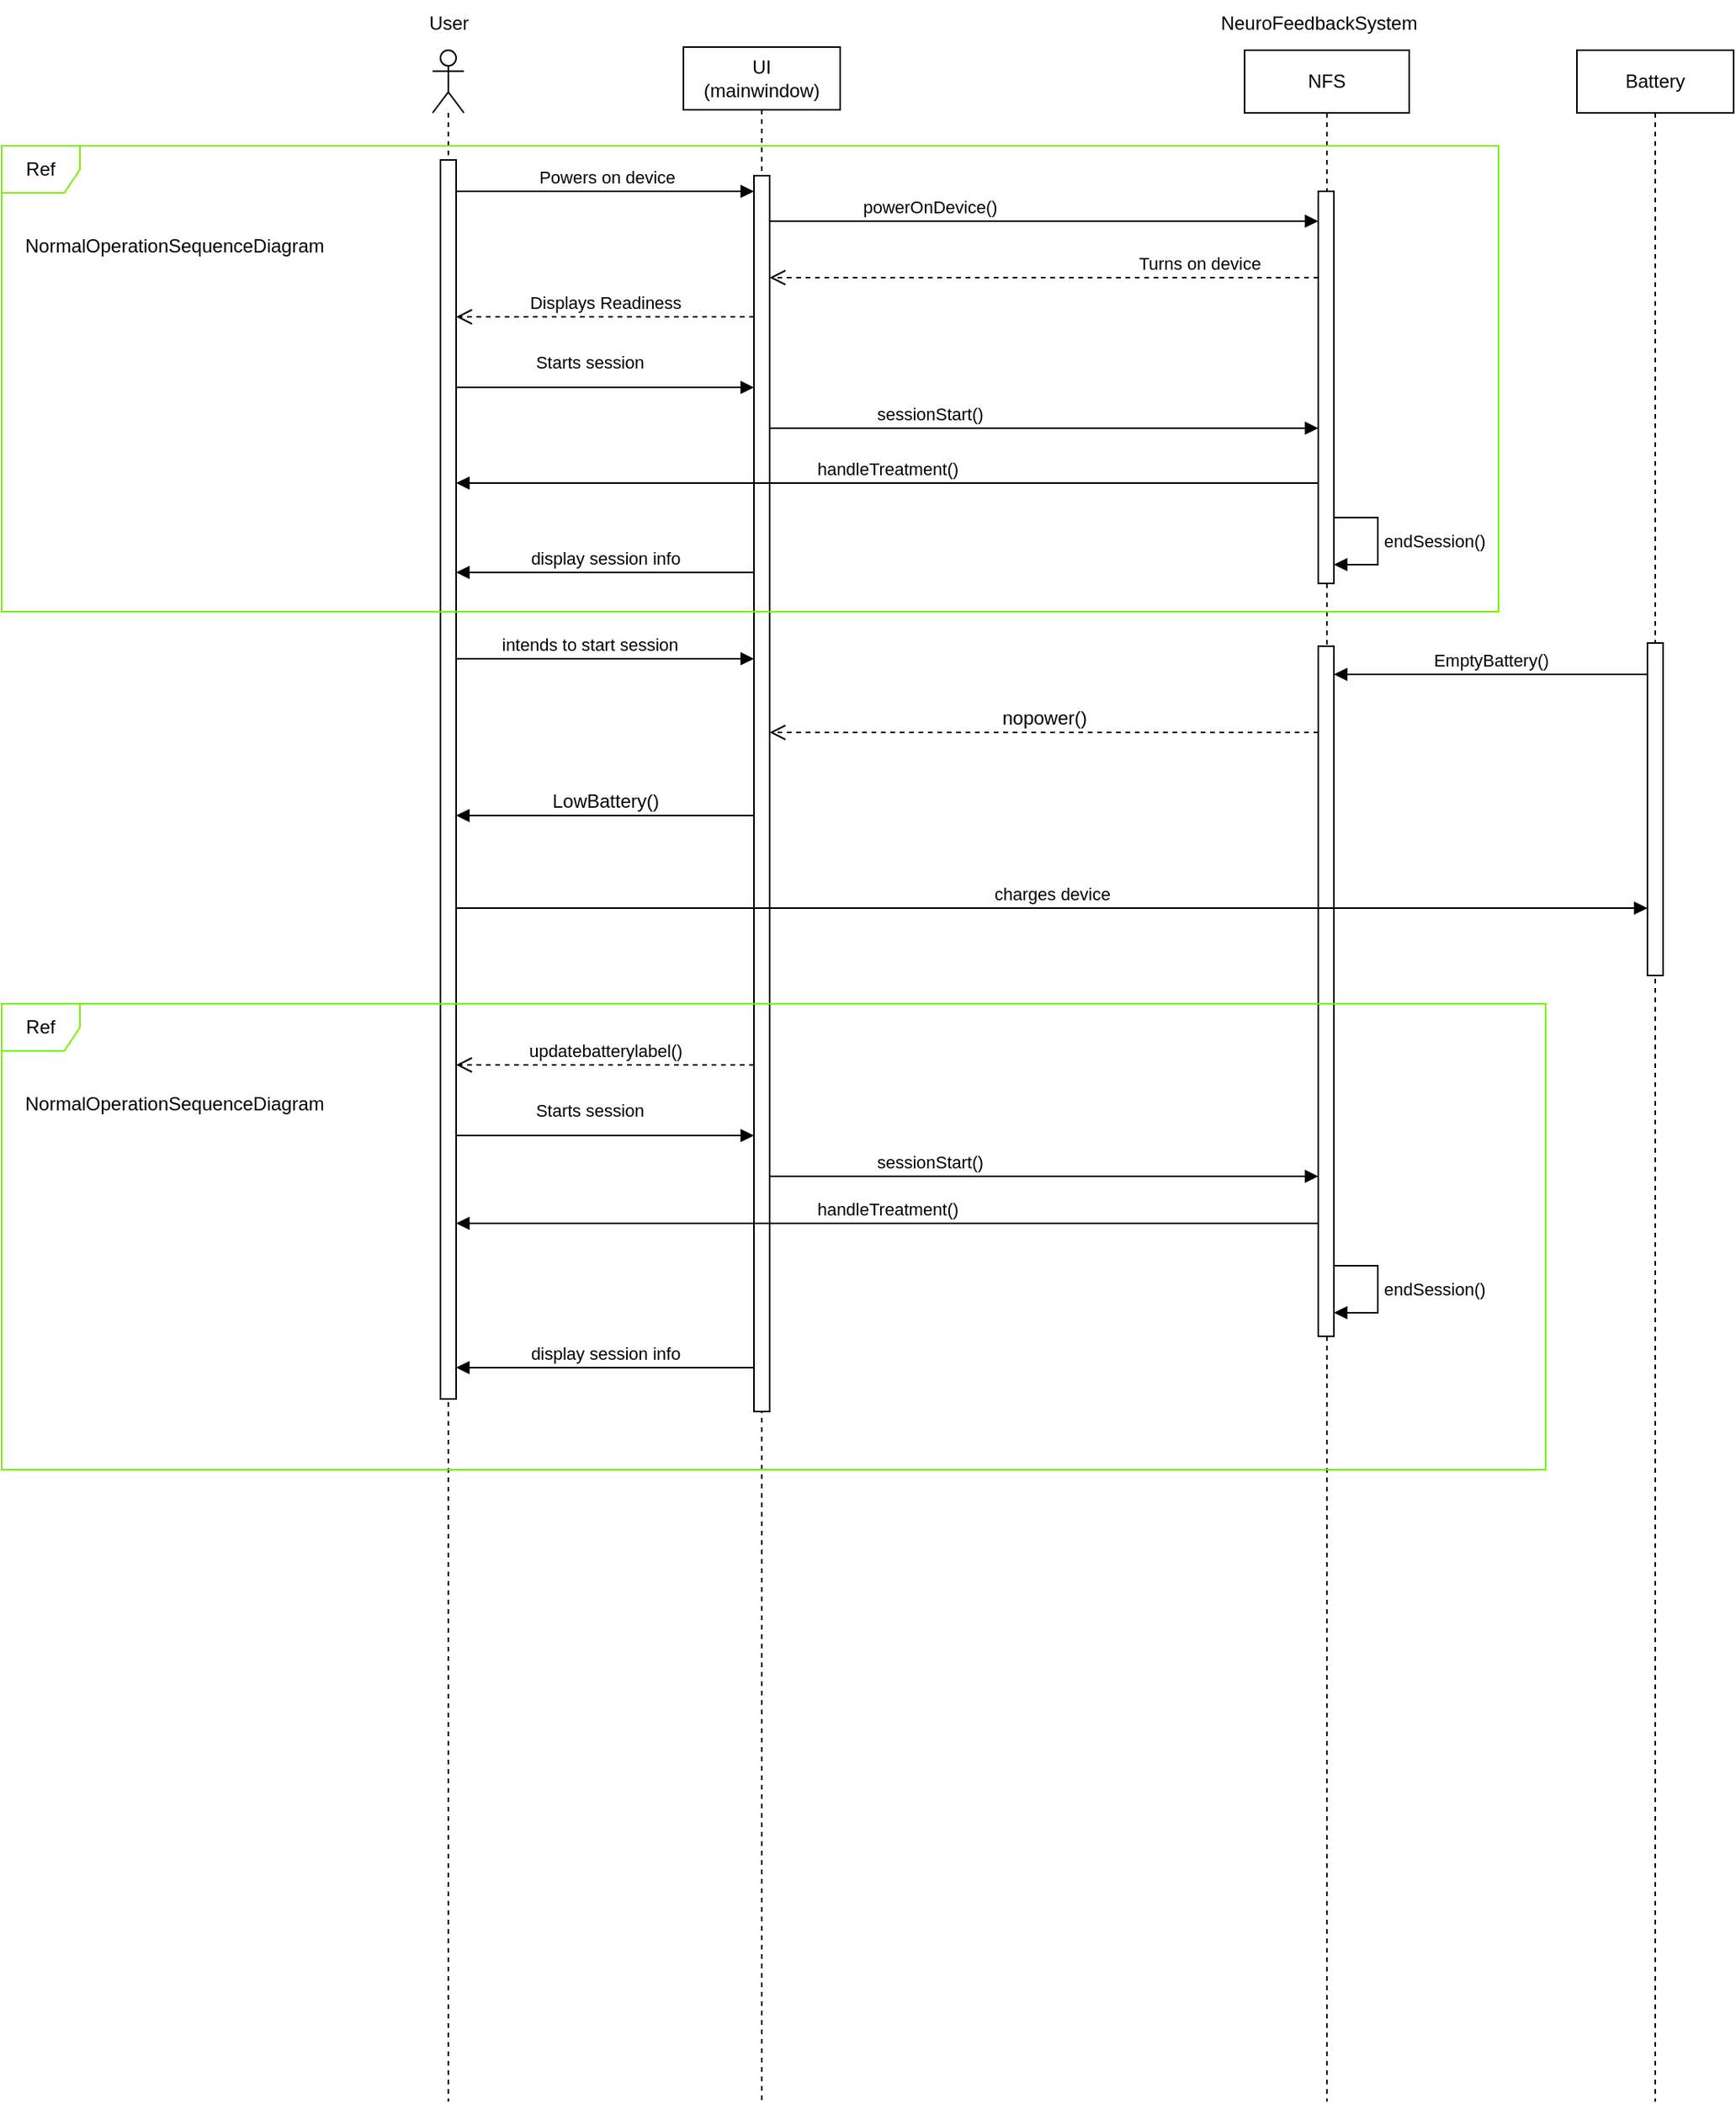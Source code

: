 <mxfile version="24.2.5" type="device">
  <diagram name="Page-1" id="5mA1AEEZOB9EArjGSlRM">
    <mxGraphModel dx="1034" dy="559" grid="1" gridSize="10" guides="1" tooltips="1" connect="1" arrows="1" fold="1" page="0" pageScale="1" pageWidth="850" pageHeight="1100" math="0" shadow="0">
      <root>
        <mxCell id="0" />
        <mxCell id="1" parent="0" />
        <mxCell id="7HxNDmxArkCNkR6TL9Hf-7" value="" style="shape=umlLifeline;perimeter=lifelinePerimeter;whiteSpace=wrap;html=1;container=1;dropTarget=0;collapsible=0;recursiveResize=0;outlineConnect=0;portConstraint=eastwest;newEdgeStyle={&quot;curved&quot;:0,&quot;rounded&quot;:0};participant=umlActor;" parent="1" vertex="1">
          <mxGeometry x="540" y="212" width="20" height="1308" as="geometry" />
        </mxCell>
        <mxCell id="7HxNDmxArkCNkR6TL9Hf-8" value="" style="html=1;points=[[0,0,0,0,5],[0,1,0,0,-5],[1,0,0,0,5],[1,1,0,0,-5]];perimeter=orthogonalPerimeter;outlineConnect=0;targetShapes=umlLifeline;portConstraint=eastwest;newEdgeStyle={&quot;curved&quot;:0,&quot;rounded&quot;:0};" parent="7HxNDmxArkCNkR6TL9Hf-7" vertex="1">
          <mxGeometry x="5" y="70" width="10" height="790" as="geometry" />
        </mxCell>
        <mxCell id="7HxNDmxArkCNkR6TL9Hf-9" value="NFS" style="shape=umlLifeline;perimeter=lifelinePerimeter;whiteSpace=wrap;html=1;container=1;dropTarget=0;collapsible=0;recursiveResize=0;outlineConnect=0;portConstraint=eastwest;newEdgeStyle={&quot;edgeStyle&quot;:&quot;elbowEdgeStyle&quot;,&quot;elbow&quot;:&quot;vertical&quot;,&quot;curved&quot;:0,&quot;rounded&quot;:0};" parent="1" vertex="1">
          <mxGeometry x="1058" y="212" width="105" height="1308" as="geometry" />
        </mxCell>
        <mxCell id="7HxNDmxArkCNkR6TL9Hf-10" value="" style="html=1;points=[[0,0,0,0,5],[0,1,0,0,-5],[1,0,0,0,5],[1,1,0,0,-5]];perimeter=orthogonalPerimeter;outlineConnect=0;targetShapes=umlLifeline;portConstraint=eastwest;newEdgeStyle={&quot;curved&quot;:0,&quot;rounded&quot;:0};" parent="7HxNDmxArkCNkR6TL9Hf-9" vertex="1">
          <mxGeometry x="47" y="90" width="10" height="250" as="geometry" />
        </mxCell>
        <mxCell id="7HxNDmxArkCNkR6TL9Hf-83" value="" style="html=1;points=[[0,0,0,0,5],[0,1,0,0,-5],[1,0,0,0,5],[1,1,0,0,-5]];perimeter=orthogonalPerimeter;outlineConnect=0;targetShapes=umlLifeline;portConstraint=eastwest;newEdgeStyle={&quot;curved&quot;:0,&quot;rounded&quot;:0};" parent="7HxNDmxArkCNkR6TL9Hf-9" vertex="1">
          <mxGeometry x="47" y="380" width="10" height="440" as="geometry" />
        </mxCell>
        <mxCell id="7HxNDmxArkCNkR6TL9Hf-12" value="UI&lt;div&gt;(mainwindow)&lt;/div&gt;" style="shape=umlLifeline;perimeter=lifelinePerimeter;whiteSpace=wrap;html=1;container=1;dropTarget=0;collapsible=0;recursiveResize=0;outlineConnect=0;portConstraint=eastwest;newEdgeStyle={&quot;edgeStyle&quot;:&quot;elbowEdgeStyle&quot;,&quot;elbow&quot;:&quot;vertical&quot;,&quot;curved&quot;:0,&quot;rounded&quot;:0};" parent="1" vertex="1">
          <mxGeometry x="700" y="210" width="100" height="1310" as="geometry" />
        </mxCell>
        <mxCell id="7HxNDmxArkCNkR6TL9Hf-13" value="" style="html=1;points=[[0,0,0,0,5],[0,1,0,0,-5],[1,0,0,0,5],[1,1,0,0,-5]];perimeter=orthogonalPerimeter;outlineConnect=0;targetShapes=umlLifeline;portConstraint=eastwest;newEdgeStyle={&quot;curved&quot;:0,&quot;rounded&quot;:0};" parent="7HxNDmxArkCNkR6TL9Hf-12" vertex="1">
          <mxGeometry x="45" y="82" width="10" height="788" as="geometry" />
        </mxCell>
        <mxCell id="7HxNDmxArkCNkR6TL9Hf-14" value="User" style="text;html=1;align=center;verticalAlign=middle;resizable=0;points=[];autosize=1;strokeColor=none;fillColor=none;" parent="1" vertex="1">
          <mxGeometry x="525" y="180" width="50" height="30" as="geometry" />
        </mxCell>
        <mxCell id="7HxNDmxArkCNkR6TL9Hf-15" value="Powers on device" style="html=1;verticalAlign=bottom;endArrow=block;curved=0;rounded=0;" parent="1" target="7HxNDmxArkCNkR6TL9Hf-13" edge="1">
          <mxGeometry x="0.003" width="80" relative="1" as="geometry">
            <mxPoint x="555" y="302" as="sourcePoint" />
            <mxPoint x="705" y="302" as="targetPoint" />
            <mxPoint as="offset" />
          </mxGeometry>
        </mxCell>
        <mxCell id="7HxNDmxArkCNkR6TL9Hf-16" value="powerOnDevice()" style="html=1;verticalAlign=bottom;endArrow=block;curved=0;rounded=0;" parent="1" edge="1">
          <mxGeometry x="-0.417" width="80" relative="1" as="geometry">
            <mxPoint x="755" y="321" as="sourcePoint" />
            <mxPoint x="1105" y="321" as="targetPoint" />
            <mxPoint as="offset" />
          </mxGeometry>
        </mxCell>
        <mxCell id="7HxNDmxArkCNkR6TL9Hf-17" value="Turns on device" style="html=1;verticalAlign=bottom;endArrow=open;dashed=1;endSize=8;curved=0;rounded=0;" parent="1" target="7HxNDmxArkCNkR6TL9Hf-13" edge="1">
          <mxGeometry x="-0.564" relative="1" as="geometry">
            <mxPoint x="1105" y="357.0" as="sourcePoint" />
            <mxPoint x="750" y="357" as="targetPoint" />
            <mxPoint as="offset" />
          </mxGeometry>
        </mxCell>
        <mxCell id="7HxNDmxArkCNkR6TL9Hf-18" value="Displays Readiness" style="html=1;verticalAlign=bottom;endArrow=open;dashed=1;endSize=8;curved=0;rounded=0;" parent="1" source="7HxNDmxArkCNkR6TL9Hf-13" edge="1">
          <mxGeometry relative="1" as="geometry">
            <mxPoint x="705.0" y="382" as="sourcePoint" />
            <mxPoint x="555" y="382" as="targetPoint" />
          </mxGeometry>
        </mxCell>
        <mxCell id="7HxNDmxArkCNkR6TL9Hf-19" value="Starts session" style="html=1;verticalAlign=bottom;endArrow=block;curved=0;rounded=0;" parent="1" edge="1">
          <mxGeometry x="-0.105" y="7" width="80" relative="1" as="geometry">
            <mxPoint x="555" y="427" as="sourcePoint" />
            <mxPoint x="745" y="427" as="targetPoint" />
            <mxPoint as="offset" />
          </mxGeometry>
        </mxCell>
        <mxCell id="7HxNDmxArkCNkR6TL9Hf-20" value="sessionStart()" style="html=1;verticalAlign=bottom;endArrow=block;curved=0;rounded=0;" parent="1" edge="1">
          <mxGeometry x="-0.417" width="80" relative="1" as="geometry">
            <mxPoint x="755" y="453" as="sourcePoint" />
            <mxPoint x="1105" y="453" as="targetPoint" />
            <mxPoint as="offset" />
          </mxGeometry>
        </mxCell>
        <mxCell id="7HxNDmxArkCNkR6TL9Hf-66" value="endSession()" style="html=1;align=left;spacingLeft=2;endArrow=block;rounded=0;edgeStyle=orthogonalEdgeStyle;curved=0;rounded=0;" parent="1" edge="1">
          <mxGeometry x="-0.003" relative="1" as="geometry">
            <mxPoint x="1115" y="510" as="sourcePoint" />
            <Array as="points">
              <mxPoint x="1143" y="510.0" />
              <mxPoint x="1143" y="540.0" />
            </Array>
            <mxPoint x="1115" y="540" as="targetPoint" />
            <mxPoint as="offset" />
          </mxGeometry>
        </mxCell>
        <mxCell id="7HxNDmxArkCNkR6TL9Hf-68" value="display session info" style="html=1;verticalAlign=bottom;endArrow=block;curved=0;rounded=0;" parent="1" edge="1">
          <mxGeometry width="80" relative="1" as="geometry">
            <mxPoint x="745" y="545" as="sourcePoint" />
            <mxPoint x="555" y="545" as="targetPoint" />
          </mxGeometry>
        </mxCell>
        <mxCell id="7HxNDmxArkCNkR6TL9Hf-69" value="Ref" style="shape=umlFrame;whiteSpace=wrap;html=1;pointerEvents=0;recursiveResize=0;container=1;collapsible=0;width=50;strokeColor=#78F000;" parent="1" vertex="1">
          <mxGeometry x="265" y="273" width="955" height="297" as="geometry" />
        </mxCell>
        <mxCell id="7HxNDmxArkCNkR6TL9Hf-70" value="NormalOperationSequenceDiagram" style="text;align=center;html=1;" parent="7HxNDmxArkCNkR6TL9Hf-69" vertex="1">
          <mxGeometry width="100" height="20" relative="1" as="geometry">
            <mxPoint x="60" y="50" as="offset" />
          </mxGeometry>
        </mxCell>
        <mxCell id="7Oeexm4GuJ0IN5tPS7Om-1" value="handleTreatment()" style="html=1;verticalAlign=bottom;endArrow=block;curved=0;rounded=0;" edge="1" parent="7HxNDmxArkCNkR6TL9Hf-69">
          <mxGeometry width="80" relative="1" as="geometry">
            <mxPoint x="840" y="215" as="sourcePoint" />
            <mxPoint x="290" y="215" as="targetPoint" />
          </mxGeometry>
        </mxCell>
        <mxCell id="7HxNDmxArkCNkR6TL9Hf-72" value="intends to start session" style="html=1;verticalAlign=bottom;endArrow=block;curved=0;rounded=0;" parent="1" edge="1">
          <mxGeometry x="-0.105" width="80" relative="1" as="geometry">
            <mxPoint x="555" y="600" as="sourcePoint" />
            <mxPoint x="745" y="600" as="targetPoint" />
            <mxPoint as="offset" />
          </mxGeometry>
        </mxCell>
        <mxCell id="7HxNDmxArkCNkR6TL9Hf-74" value="&lt;span style=&quot;font-size: 12px; text-align: left; text-wrap: wrap;&quot;&gt;nopower()&lt;/span&gt;" style="html=1;verticalAlign=bottom;endArrow=open;dashed=1;endSize=8;curved=0;rounded=0;" parent="1" edge="1">
          <mxGeometry x="0.002" relative="1" as="geometry">
            <mxPoint x="1105" y="647" as="sourcePoint" />
            <mxPoint x="755" y="647" as="targetPoint" />
            <mxPoint as="offset" />
          </mxGeometry>
        </mxCell>
        <mxCell id="7HxNDmxArkCNkR6TL9Hf-76" value="&lt;span style=&quot;font-size: 12px; text-align: left; text-wrap: wrap;&quot;&gt;LowBattery()&lt;/span&gt;" style="html=1;verticalAlign=bottom;endArrow=block;curved=0;rounded=0;" parent="1" edge="1">
          <mxGeometry width="80" relative="1" as="geometry">
            <mxPoint x="745" y="700" as="sourcePoint" />
            <mxPoint x="555" y="700" as="targetPoint" />
          </mxGeometry>
        </mxCell>
        <mxCell id="7HxNDmxArkCNkR6TL9Hf-88" value="updatebatterylabel()" style="html=1;verticalAlign=bottom;endArrow=open;dashed=1;endSize=8;curved=0;rounded=0;" parent="1" edge="1">
          <mxGeometry x="0.004" relative="1" as="geometry">
            <mxPoint x="745" y="859" as="sourcePoint" />
            <mxPoint x="555" y="859" as="targetPoint" />
            <mxPoint as="offset" />
          </mxGeometry>
        </mxCell>
        <mxCell id="7HxNDmxArkCNkR6TL9Hf-89" value="Starts session" style="html=1;verticalAlign=bottom;endArrow=block;curved=0;rounded=0;" parent="1" edge="1">
          <mxGeometry x="-0.105" y="7" width="80" relative="1" as="geometry">
            <mxPoint x="555" y="904" as="sourcePoint" />
            <mxPoint x="745" y="904" as="targetPoint" />
            <mxPoint as="offset" />
          </mxGeometry>
        </mxCell>
        <mxCell id="7HxNDmxArkCNkR6TL9Hf-90" value="sessionStart()" style="html=1;verticalAlign=bottom;endArrow=block;curved=0;rounded=0;" parent="1" edge="1">
          <mxGeometry x="-0.417" width="80" relative="1" as="geometry">
            <mxPoint x="755" y="930" as="sourcePoint" />
            <mxPoint x="1105" y="930" as="targetPoint" />
            <mxPoint as="offset" />
          </mxGeometry>
        </mxCell>
        <mxCell id="7HxNDmxArkCNkR6TL9Hf-91" value="endSession()" style="html=1;align=left;spacingLeft=2;endArrow=block;rounded=0;edgeStyle=orthogonalEdgeStyle;curved=0;rounded=0;" parent="1" edge="1">
          <mxGeometry x="-0.003" relative="1" as="geometry">
            <mxPoint x="1115" y="987" as="sourcePoint" />
            <Array as="points">
              <mxPoint x="1143" y="987.0" />
              <mxPoint x="1143" y="1017.0" />
            </Array>
            <mxPoint x="1115" y="1017" as="targetPoint" />
            <mxPoint as="offset" />
          </mxGeometry>
        </mxCell>
        <mxCell id="7HxNDmxArkCNkR6TL9Hf-92" value="display session info" style="html=1;verticalAlign=bottom;endArrow=block;curved=0;rounded=0;" parent="1" edge="1">
          <mxGeometry width="80" relative="1" as="geometry">
            <mxPoint x="745" y="1052" as="sourcePoint" />
            <mxPoint x="555" y="1052" as="targetPoint" />
          </mxGeometry>
        </mxCell>
        <mxCell id="7HxNDmxArkCNkR6TL9Hf-93" value="Ref" style="shape=umlFrame;whiteSpace=wrap;html=1;pointerEvents=0;recursiveResize=0;container=1;collapsible=0;width=50;strokeColor=#78F000;" parent="1" vertex="1">
          <mxGeometry x="265" y="820" width="985" height="297" as="geometry" />
        </mxCell>
        <mxCell id="7HxNDmxArkCNkR6TL9Hf-94" value="NormalOperationSequenceDiagram" style="text;align=center;html=1;" parent="7HxNDmxArkCNkR6TL9Hf-93" vertex="1">
          <mxGeometry width="100" height="20" relative="1" as="geometry">
            <mxPoint x="60" y="50" as="offset" />
          </mxGeometry>
        </mxCell>
        <mxCell id="7Oeexm4GuJ0IN5tPS7Om-2" value="handleTreatment()" style="html=1;verticalAlign=bottom;endArrow=block;curved=0;rounded=0;" edge="1" parent="7HxNDmxArkCNkR6TL9Hf-93">
          <mxGeometry width="80" relative="1" as="geometry">
            <mxPoint x="840" y="140" as="sourcePoint" />
            <mxPoint x="290" y="140" as="targetPoint" />
          </mxGeometry>
        </mxCell>
        <mxCell id="7HxNDmxArkCNkR6TL9Hf-95" value="Battery" style="shape=umlLifeline;perimeter=lifelinePerimeter;whiteSpace=wrap;html=1;container=1;dropTarget=0;collapsible=0;recursiveResize=0;outlineConnect=0;portConstraint=eastwest;newEdgeStyle={&quot;curved&quot;:0,&quot;rounded&quot;:0};" parent="1" vertex="1">
          <mxGeometry x="1270" y="212" width="100" height="1308" as="geometry" />
        </mxCell>
        <mxCell id="7HxNDmxArkCNkR6TL9Hf-96" value="" style="html=1;points=[[0,0,0,0,5],[0,1,0,0,-5],[1,0,0,0,5],[1,1,0,0,-5]];perimeter=orthogonalPerimeter;outlineConnect=0;targetShapes=umlLifeline;portConstraint=eastwest;newEdgeStyle={&quot;curved&quot;:0,&quot;rounded&quot;:0};" parent="7HxNDmxArkCNkR6TL9Hf-95" vertex="1">
          <mxGeometry x="45" y="378" width="10" height="212" as="geometry" />
        </mxCell>
        <mxCell id="7HxNDmxArkCNkR6TL9Hf-97" value="EmptyBattery()" style="html=1;verticalAlign=bottom;endArrow=block;curved=0;rounded=0;" parent="1" edge="1">
          <mxGeometry width="80" relative="1" as="geometry">
            <mxPoint x="1315" y="610" as="sourcePoint" />
            <mxPoint x="1115" y="610" as="targetPoint" />
          </mxGeometry>
        </mxCell>
        <mxCell id="7HxNDmxArkCNkR6TL9Hf-98" value="NeuroFeedbackSystem" style="text;html=1;align=center;verticalAlign=middle;resizable=0;points=[];autosize=1;strokeColor=none;fillColor=none;" parent="1" vertex="1">
          <mxGeometry x="1030" y="180" width="150" height="30" as="geometry" />
        </mxCell>
        <mxCell id="otJrlZw8pLtifOnATaUo-1" value="&lt;span style=&quot;text-align: left;&quot;&gt;charges device&lt;/span&gt;" style="html=1;verticalAlign=bottom;endArrow=block;curved=0;rounded=0;" parent="1" edge="1">
          <mxGeometry width="80" relative="1" as="geometry">
            <mxPoint x="555" y="759" as="sourcePoint" />
            <mxPoint x="1315" y="759" as="targetPoint" />
          </mxGeometry>
        </mxCell>
      </root>
    </mxGraphModel>
  </diagram>
</mxfile>

